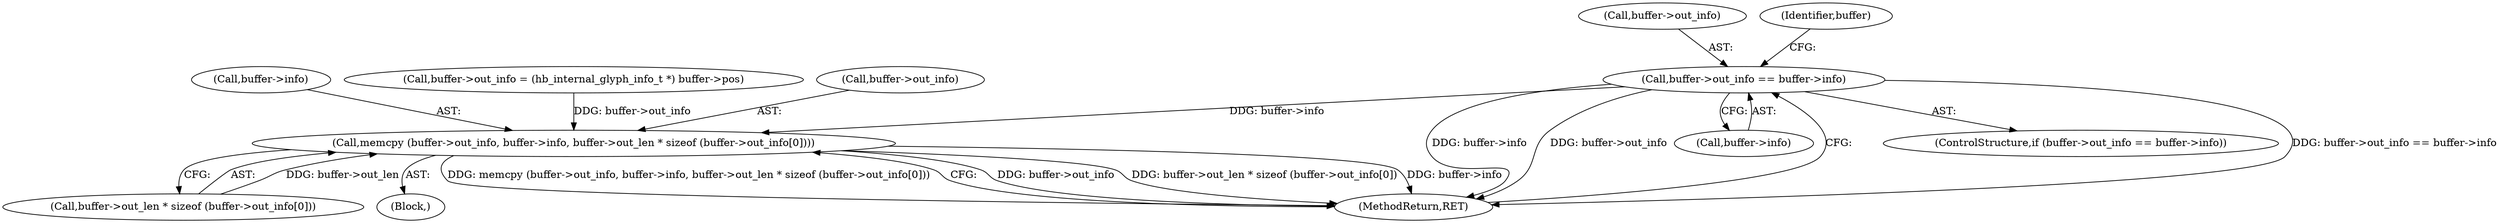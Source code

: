 digraph "0_harfbuzz_a6a79df5fe2ed2cd307e7a991346faee164e70d9_2@pointer" {
"1000108" [label="(Call,buffer->out_info == buffer->info)"];
"1000150" [label="(Call,memcpy (buffer->out_info, buffer->info, buffer->out_len * sizeof (buffer->out_info[0])))"];
"1000108" [label="(Call,buffer->out_info == buffer->info)"];
"1000107" [label="(ControlStructure,if (buffer->out_info == buffer->info))"];
"1000167" [label="(MethodReturn,RET)"];
"1000150" [label="(Call,memcpy (buffer->out_info, buffer->info, buffer->out_len * sizeof (buffer->out_info[0])))"];
"1000115" [label="(Block,)"];
"1000112" [label="(Call,buffer->info)"];
"1000109" [label="(Call,buffer->out_info)"];
"1000154" [label="(Call,buffer->info)"];
"1000118" [label="(Identifier,buffer)"];
"1000141" [label="(Call,buffer->out_info = (hb_internal_glyph_info_t *) buffer->pos)"];
"1000151" [label="(Call,buffer->out_info)"];
"1000157" [label="(Call,buffer->out_len * sizeof (buffer->out_info[0]))"];
"1000108" -> "1000107"  [label="AST: "];
"1000108" -> "1000112"  [label="CFG: "];
"1000109" -> "1000108"  [label="AST: "];
"1000112" -> "1000108"  [label="AST: "];
"1000118" -> "1000108"  [label="CFG: "];
"1000167" -> "1000108"  [label="CFG: "];
"1000108" -> "1000167"  [label="DDG: buffer->out_info == buffer->info"];
"1000108" -> "1000167"  [label="DDG: buffer->info"];
"1000108" -> "1000167"  [label="DDG: buffer->out_info"];
"1000108" -> "1000150"  [label="DDG: buffer->info"];
"1000150" -> "1000115"  [label="AST: "];
"1000150" -> "1000157"  [label="CFG: "];
"1000151" -> "1000150"  [label="AST: "];
"1000154" -> "1000150"  [label="AST: "];
"1000157" -> "1000150"  [label="AST: "];
"1000167" -> "1000150"  [label="CFG: "];
"1000150" -> "1000167"  [label="DDG: buffer->out_info"];
"1000150" -> "1000167"  [label="DDG: buffer->out_len * sizeof (buffer->out_info[0])"];
"1000150" -> "1000167"  [label="DDG: buffer->info"];
"1000150" -> "1000167"  [label="DDG: memcpy (buffer->out_info, buffer->info, buffer->out_len * sizeof (buffer->out_info[0]))"];
"1000141" -> "1000150"  [label="DDG: buffer->out_info"];
"1000157" -> "1000150"  [label="DDG: buffer->out_len"];
}

